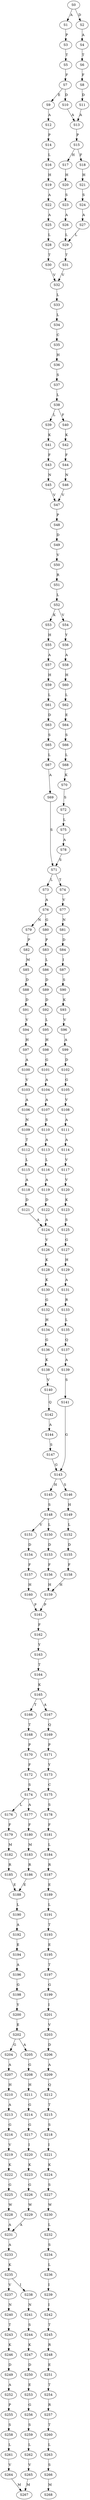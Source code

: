 strict digraph  {
	S0 -> S1 [ label = A ];
	S0 -> S2 [ label = D ];
	S1 -> S3 [ label = P ];
	S2 -> S4 [ label = A ];
	S3 -> S5 [ label = T ];
	S4 -> S6 [ label = T ];
	S5 -> S7 [ label = F ];
	S6 -> S8 [ label = F ];
	S7 -> S9 [ label = E ];
	S7 -> S10 [ label = D ];
	S8 -> S11 [ label = D ];
	S9 -> S12 [ label = A ];
	S10 -> S13 [ label = A ];
	S11 -> S13 [ label = A ];
	S12 -> S14 [ label = P ];
	S13 -> S15 [ label = P ];
	S14 -> S16 [ label = L ];
	S15 -> S17 [ label = H ];
	S15 -> S18 [ label = F ];
	S16 -> S19 [ label = H ];
	S17 -> S20 [ label = H ];
	S18 -> S21 [ label = H ];
	S19 -> S22 [ label = A ];
	S20 -> S23 [ label = S ];
	S21 -> S24 [ label = S ];
	S22 -> S25 [ label = A ];
	S23 -> S26 [ label = A ];
	S24 -> S27 [ label = A ];
	S25 -> S28 [ label = L ];
	S26 -> S29 [ label = L ];
	S27 -> S29 [ label = L ];
	S28 -> S30 [ label = T ];
	S29 -> S31 [ label = T ];
	S30 -> S32 [ label = V ];
	S31 -> S32 [ label = V ];
	S32 -> S33 [ label = L ];
	S33 -> S34 [ label = L ];
	S34 -> S35 [ label = C ];
	S35 -> S36 [ label = H ];
	S36 -> S37 [ label = S ];
	S37 -> S38 [ label = L ];
	S38 -> S39 [ label = L ];
	S38 -> S40 [ label = F ];
	S39 -> S41 [ label = K ];
	S40 -> S42 [ label = K ];
	S41 -> S43 [ label = F ];
	S42 -> S44 [ label = F ];
	S43 -> S45 [ label = N ];
	S44 -> S46 [ label = N ];
	S45 -> S47 [ label = V ];
	S46 -> S47 [ label = V ];
	S47 -> S48 [ label = P ];
	S48 -> S49 [ label = D ];
	S49 -> S50 [ label = V ];
	S50 -> S51 [ label = R ];
	S51 -> S52 [ label = L ];
	S52 -> S53 [ label = K ];
	S52 -> S54 [ label = V ];
	S53 -> S55 [ label = H ];
	S54 -> S56 [ label = Y ];
	S55 -> S57 [ label = A ];
	S56 -> S58 [ label = A ];
	S57 -> S59 [ label = H ];
	S58 -> S60 [ label = H ];
	S59 -> S61 [ label = L ];
	S60 -> S62 [ label = L ];
	S61 -> S63 [ label = D ];
	S62 -> S64 [ label = E ];
	S63 -> S65 [ label = S ];
	S64 -> S66 [ label = S ];
	S65 -> S67 [ label = L ];
	S66 -> S68 [ label = L ];
	S67 -> S69 [ label = A ];
	S68 -> S70 [ label = K ];
	S69 -> S71 [ label = S ];
	S70 -> S72 [ label = S ];
	S71 -> S73 [ label = L ];
	S71 -> S74 [ label = T ];
	S72 -> S75 [ label = L ];
	S73 -> S76 [ label = A ];
	S74 -> S77 [ label = V ];
	S75 -> S78 [ label = A ];
	S76 -> S79 [ label = N ];
	S76 -> S80 [ label = G ];
	S77 -> S81 [ label = N ];
	S78 -> S71 [ label = S ];
	S79 -> S82 [ label = P ];
	S80 -> S83 [ label = P ];
	S81 -> S84 [ label = D ];
	S82 -> S85 [ label = M ];
	S83 -> S86 [ label = L ];
	S84 -> S87 [ label = I ];
	S85 -> S88 [ label = D ];
	S86 -> S89 [ label = D ];
	S87 -> S90 [ label = S ];
	S88 -> S91 [ label = D ];
	S89 -> S92 [ label = D ];
	S90 -> S93 [ label = K ];
	S91 -> S94 [ label = V ];
	S92 -> S95 [ label = L ];
	S93 -> S96 [ label = V ];
	S94 -> S97 [ label = H ];
	S95 -> S98 [ label = H ];
	S96 -> S99 [ label = A ];
	S97 -> S100 [ label = A ];
	S98 -> S101 [ label = G ];
	S99 -> S102 [ label = D ];
	S100 -> S103 [ label = V ];
	S101 -> S104 [ label = A ];
	S102 -> S105 [ label = G ];
	S103 -> S106 [ label = A ];
	S104 -> S107 [ label = A ];
	S105 -> S108 [ label = V ];
	S106 -> S109 [ label = N ];
	S107 -> S110 [ label = S ];
	S108 -> S111 [ label = A ];
	S109 -> S112 [ label = T ];
	S110 -> S113 [ label = A ];
	S111 -> S114 [ label = A ];
	S112 -> S115 [ label = L ];
	S113 -> S116 [ label = L ];
	S114 -> S117 [ label = V ];
	S115 -> S118 [ label = A ];
	S116 -> S119 [ label = A ];
	S117 -> S120 [ label = V ];
	S118 -> S121 [ label = D ];
	S119 -> S122 [ label = D ];
	S120 -> S123 [ label = K ];
	S121 -> S124 [ label = A ];
	S122 -> S124 [ label = A ];
	S123 -> S125 [ label = S ];
	S124 -> S126 [ label = V ];
	S125 -> S127 [ label = G ];
	S126 -> S128 [ label = K ];
	S127 -> S129 [ label = H ];
	S128 -> S130 [ label = K ];
	S129 -> S131 [ label = A ];
	S130 -> S132 [ label = G ];
	S131 -> S133 [ label = R ];
	S132 -> S134 [ label = H ];
	S133 -> S135 [ label = L ];
	S134 -> S136 [ label = G ];
	S135 -> S137 [ label = Q ];
	S136 -> S138 [ label = K ];
	S137 -> S139 [ label = A ];
	S138 -> S140 [ label = V ];
	S139 -> S141 [ label = S ];
	S140 -> S142 [ label = Q ];
	S141 -> S143 [ label = G ];
	S142 -> S144 [ label = A ];
	S143 -> S145 [ label = H ];
	S143 -> S146 [ label = S ];
	S144 -> S147 [ label = S ];
	S145 -> S148 [ label = S ];
	S146 -> S149 [ label = H ];
	S147 -> S143 [ label = G ];
	S148 -> S150 [ label = L ];
	S148 -> S151 [ label = V ];
	S149 -> S152 [ label = L ];
	S150 -> S153 [ label = D ];
	S151 -> S154 [ label = D ];
	S152 -> S155 [ label = D ];
	S153 -> S156 [ label = F ];
	S154 -> S157 [ label = F ];
	S155 -> S158 [ label = F ];
	S156 -> S159 [ label = H ];
	S157 -> S160 [ label = H ];
	S158 -> S159 [ label = H ];
	S159 -> S161 [ label = P ];
	S160 -> S161 [ label = P ];
	S161 -> S162 [ label = F ];
	S162 -> S163 [ label = Y ];
	S163 -> S164 [ label = T ];
	S164 -> S165 [ label = K ];
	S165 -> S166 [ label = T ];
	S165 -> S167 [ label = A ];
	S166 -> S168 [ label = T ];
	S167 -> S169 [ label = Q ];
	S168 -> S170 [ label = P ];
	S169 -> S171 [ label = P ];
	S170 -> S172 [ label = F ];
	S171 -> S173 [ label = Y ];
	S172 -> S174 [ label = S ];
	S173 -> S175 [ label = C ];
	S174 -> S176 [ label = L ];
	S174 -> S177 [ label = A ];
	S175 -> S178 [ label = S ];
	S176 -> S179 [ label = F ];
	S177 -> S180 [ label = F ];
	S178 -> S181 [ label = F ];
	S179 -> S182 [ label = M ];
	S180 -> S183 [ label = M ];
	S181 -> S184 [ label = L ];
	S182 -> S185 [ label = R ];
	S183 -> S186 [ label = R ];
	S184 -> S187 [ label = R ];
	S185 -> S188 [ label = E ];
	S186 -> S188 [ label = E ];
	S187 -> S189 [ label = E ];
	S188 -> S190 [ label = L ];
	S189 -> S191 [ label = L ];
	S190 -> S192 [ label = A ];
	S191 -> S193 [ label = T ];
	S192 -> S194 [ label = E ];
	S193 -> S195 [ label = E ];
	S194 -> S196 [ label = A ];
	S195 -> S197 [ label = T ];
	S196 -> S198 [ label = G ];
	S197 -> S199 [ label = G ];
	S198 -> S200 [ label = Y ];
	S199 -> S201 [ label = I ];
	S200 -> S202 [ label = E ];
	S201 -> S203 [ label = V ];
	S202 -> S204 [ label = G ];
	S202 -> S205 [ label = A ];
	S203 -> S206 [ label = D ];
	S204 -> S207 [ label = A ];
	S205 -> S208 [ label = G ];
	S206 -> S209 [ label = A ];
	S207 -> S210 [ label = H ];
	S208 -> S211 [ label = H ];
	S209 -> S212 [ label = Q ];
	S210 -> S213 [ label = A ];
	S211 -> S214 [ label = G ];
	S212 -> S215 [ label = T ];
	S213 -> S216 [ label = G ];
	S214 -> S217 [ label = G ];
	S215 -> S218 [ label = S ];
	S216 -> S219 [ label = V ];
	S217 -> S220 [ label = I ];
	S218 -> S221 [ label = I ];
	S219 -> S222 [ label = K ];
	S220 -> S223 [ label = K ];
	S221 -> S224 [ label = K ];
	S222 -> S225 [ label = G ];
	S223 -> S226 [ label = G ];
	S224 -> S227 [ label = S ];
	S225 -> S228 [ label = W ];
	S226 -> S229 [ label = W ];
	S227 -> S230 [ label = W ];
	S228 -> S231 [ label = A ];
	S229 -> S231 [ label = A ];
	S230 -> S232 [ label = L ];
	S231 -> S233 [ label = A ];
	S232 -> S234 [ label = S ];
	S233 -> S235 [ label = K ];
	S234 -> S236 [ label = L ];
	S235 -> S237 [ label = V ];
	S235 -> S238 [ label = I ];
	S236 -> S239 [ label = I ];
	S237 -> S240 [ label = N ];
	S238 -> S241 [ label = N ];
	S239 -> S242 [ label = I ];
	S240 -> S243 [ label = T ];
	S241 -> S244 [ label = S ];
	S242 -> S245 [ label = T ];
	S243 -> S246 [ label = K ];
	S244 -> S247 [ label = K ];
	S245 -> S248 [ label = R ];
	S246 -> S249 [ label = D ];
	S247 -> S250 [ label = D ];
	S248 -> S251 [ label = E ];
	S249 -> S252 [ label = A ];
	S250 -> S253 [ label = E ];
	S251 -> S254 [ label = T ];
	S252 -> S255 [ label = P ];
	S253 -> S256 [ label = G ];
	S254 -> S257 [ label = R ];
	S255 -> S258 [ label = S ];
	S256 -> S259 [ label = S ];
	S257 -> S260 [ label = T ];
	S258 -> S261 [ label = L ];
	S259 -> S262 [ label = L ];
	S260 -> S263 [ label = L ];
	S261 -> S264 [ label = V ];
	S262 -> S265 [ label = V ];
	S263 -> S266 [ label = S ];
	S264 -> S267 [ label = M ];
	S265 -> S267 [ label = M ];
	S266 -> S268 [ label = M ];
}
